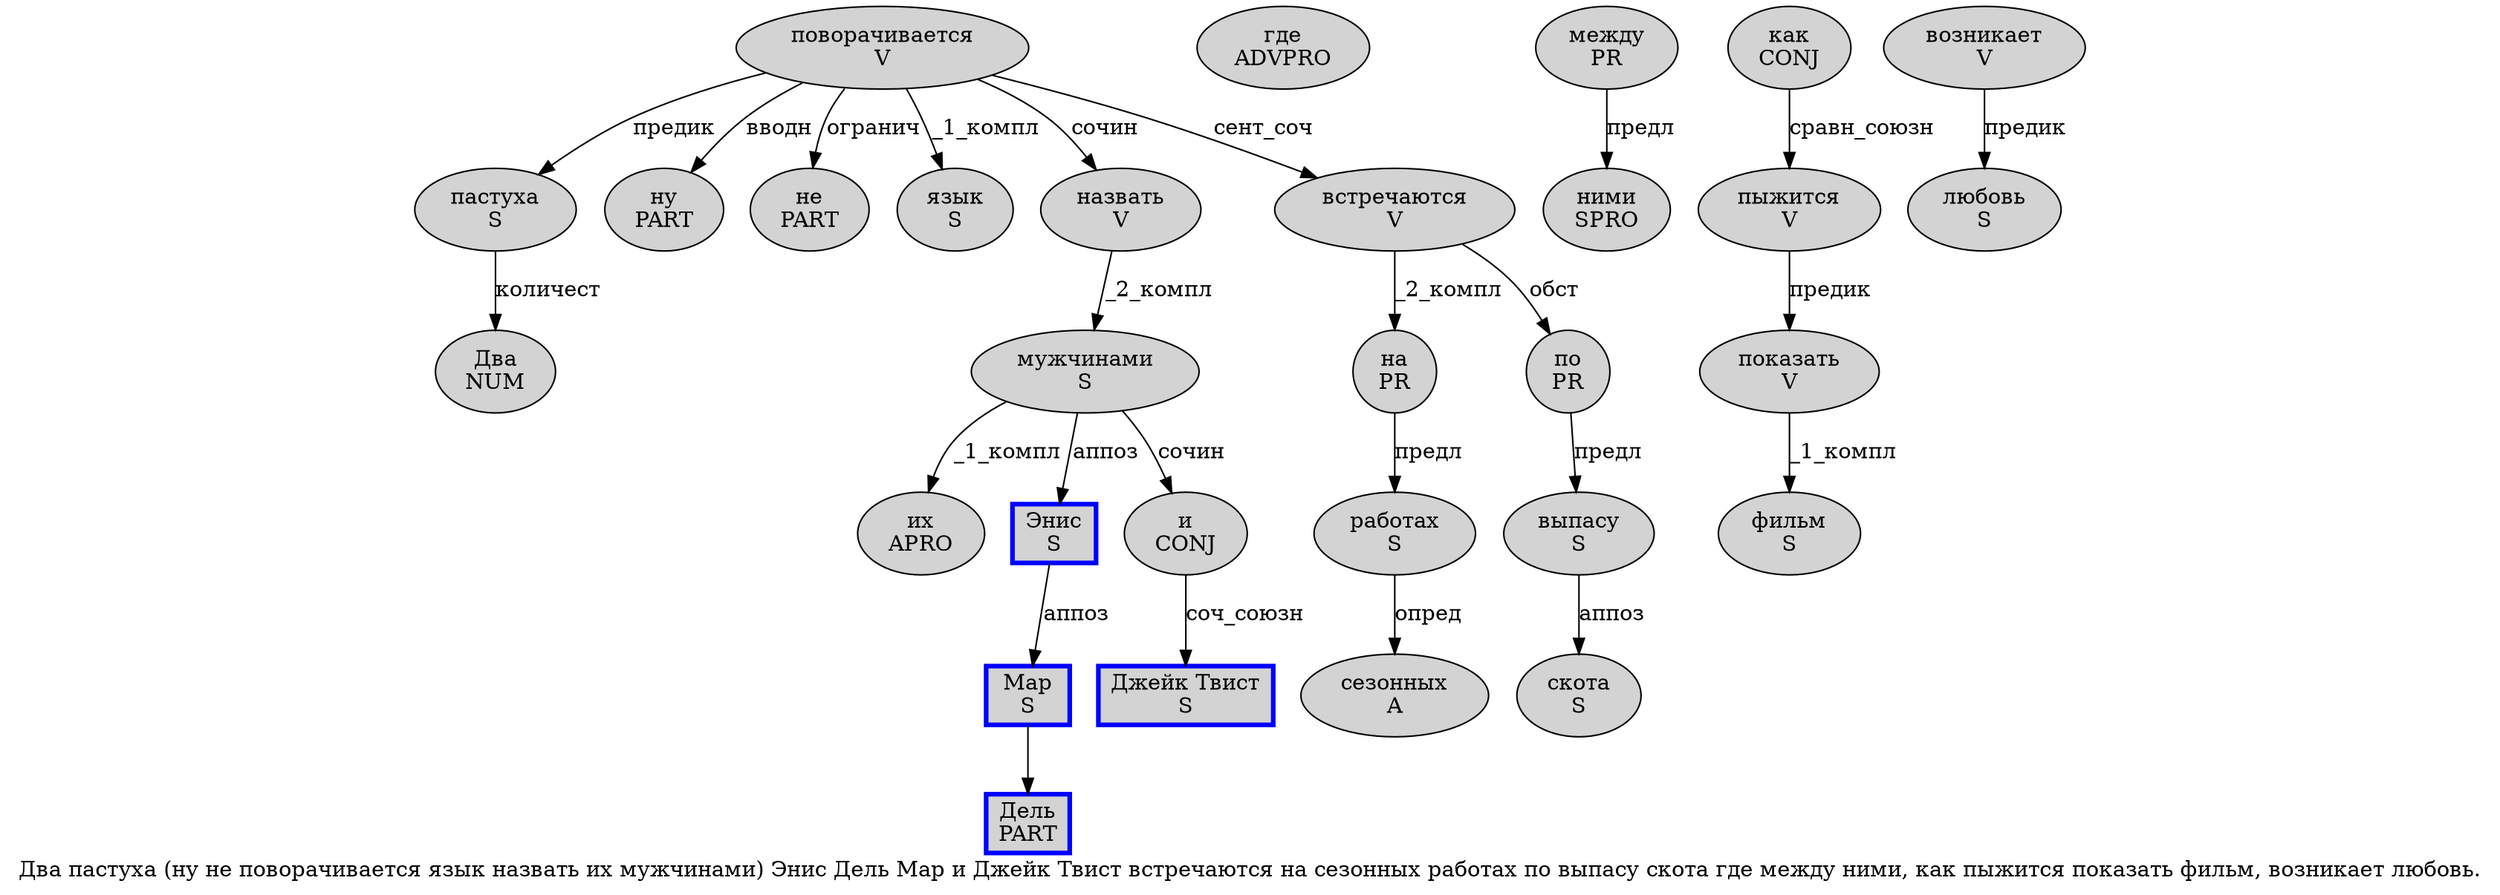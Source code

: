 digraph SENTENCE_3098 {
	graph [label="Два пастуха (ну не поворачивается язык назвать их мужчинами) Энис Дель Мар и Джейк Твист встречаются на сезонных работах по выпасу скота где между ними, как пыжится показать фильм, возникает любовь."]
	node [style=filled]
		0 [label="Два
NUM" color="" fillcolor=lightgray penwidth=1 shape=ellipse]
		1 [label="пастуха
S" color="" fillcolor=lightgray penwidth=1 shape=ellipse]
		3 [label="ну
PART" color="" fillcolor=lightgray penwidth=1 shape=ellipse]
		4 [label="не
PART" color="" fillcolor=lightgray penwidth=1 shape=ellipse]
		5 [label="поворачивается
V" color="" fillcolor=lightgray penwidth=1 shape=ellipse]
		6 [label="язык
S" color="" fillcolor=lightgray penwidth=1 shape=ellipse]
		7 [label="назвать
V" color="" fillcolor=lightgray penwidth=1 shape=ellipse]
		8 [label="их
APRO" color="" fillcolor=lightgray penwidth=1 shape=ellipse]
		9 [label="мужчинами
S" color="" fillcolor=lightgray penwidth=1 shape=ellipse]
		11 [label="Энис
S" color=blue fillcolor=lightgray penwidth=3 shape=box]
		12 [label="Дель
PART" color=blue fillcolor=lightgray penwidth=3 shape=box]
		13 [label="Мар
S" color=blue fillcolor=lightgray penwidth=3 shape=box]
		14 [label="и
CONJ" color="" fillcolor=lightgray penwidth=1 shape=ellipse]
		15 [label="Джейк Твист
S" color=blue fillcolor=lightgray penwidth=3 shape=box]
		16 [label="встречаются
V" color="" fillcolor=lightgray penwidth=1 shape=ellipse]
		17 [label="на
PR" color="" fillcolor=lightgray penwidth=1 shape=ellipse]
		18 [label="сезонных
A" color="" fillcolor=lightgray penwidth=1 shape=ellipse]
		19 [label="работах
S" color="" fillcolor=lightgray penwidth=1 shape=ellipse]
		20 [label="по
PR" color="" fillcolor=lightgray penwidth=1 shape=ellipse]
		21 [label="выпасу
S" color="" fillcolor=lightgray penwidth=1 shape=ellipse]
		22 [label="скота
S" color="" fillcolor=lightgray penwidth=1 shape=ellipse]
		23 [label="где
ADVPRO" color="" fillcolor=lightgray penwidth=1 shape=ellipse]
		24 [label="между
PR" color="" fillcolor=lightgray penwidth=1 shape=ellipse]
		25 [label="ними
SPRO" color="" fillcolor=lightgray penwidth=1 shape=ellipse]
		27 [label="как
CONJ" color="" fillcolor=lightgray penwidth=1 shape=ellipse]
		28 [label="пыжится
V" color="" fillcolor=lightgray penwidth=1 shape=ellipse]
		29 [label="показать
V" color="" fillcolor=lightgray penwidth=1 shape=ellipse]
		30 [label="фильм
S" color="" fillcolor=lightgray penwidth=1 shape=ellipse]
		32 [label="возникает
V" color="" fillcolor=lightgray penwidth=1 shape=ellipse]
		33 [label="любовь
S" color="" fillcolor=lightgray penwidth=1 shape=ellipse]
			14 -> 15 [label="соч_союзн"]
			17 -> 19 [label="предл"]
			20 -> 21 [label="предл"]
			24 -> 25 [label="предл"]
			28 -> 29 [label="предик"]
			21 -> 22 [label="аппоз"]
			32 -> 33 [label="предик"]
			16 -> 17 [label="_2_компл"]
			16 -> 20 [label="обст"]
			1 -> 0 [label="количест"]
			29 -> 30 [label="_1_компл"]
			27 -> 28 [label="сравн_союзн"]
			5 -> 1 [label="предик"]
			5 -> 3 [label="вводн"]
			5 -> 4 [label="огранич"]
			5 -> 6 [label="_1_компл"]
			5 -> 7 [label="сочин"]
			5 -> 16 [label="сент_соч"]
			11 -> 13 [label="аппоз"]
			13 -> 12
			7 -> 9 [label="_2_компл"]
			9 -> 8 [label="_1_компл"]
			9 -> 11 [label="аппоз"]
			9 -> 14 [label="сочин"]
			19 -> 18 [label="опред"]
}